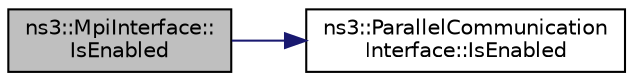 digraph "ns3::MpiInterface::IsEnabled"
{
 // LATEX_PDF_SIZE
  edge [fontname="Helvetica",fontsize="10",labelfontname="Helvetica",labelfontsize="10"];
  node [fontname="Helvetica",fontsize="10",shape=record];
  rankdir="LR";
  Node1 [label="ns3::MpiInterface::\lIsEnabled",height=0.2,width=0.4,color="black", fillcolor="grey75", style="filled", fontcolor="black",tooltip="Returns enabled state of parallel environment."];
  Node1 -> Node2 [color="midnightblue",fontsize="10",style="solid",fontname="Helvetica"];
  Node2 [label="ns3::ParallelCommunication\lInterface::IsEnabled",height=0.2,width=0.4,color="black", fillcolor="white", style="filled",URL="$classns3_1_1_parallel_communication_interface.html#a5f7c1f671a8364f12e238c368ed4ad72",tooltip="Returns enabled state of parallel environment."];
}
